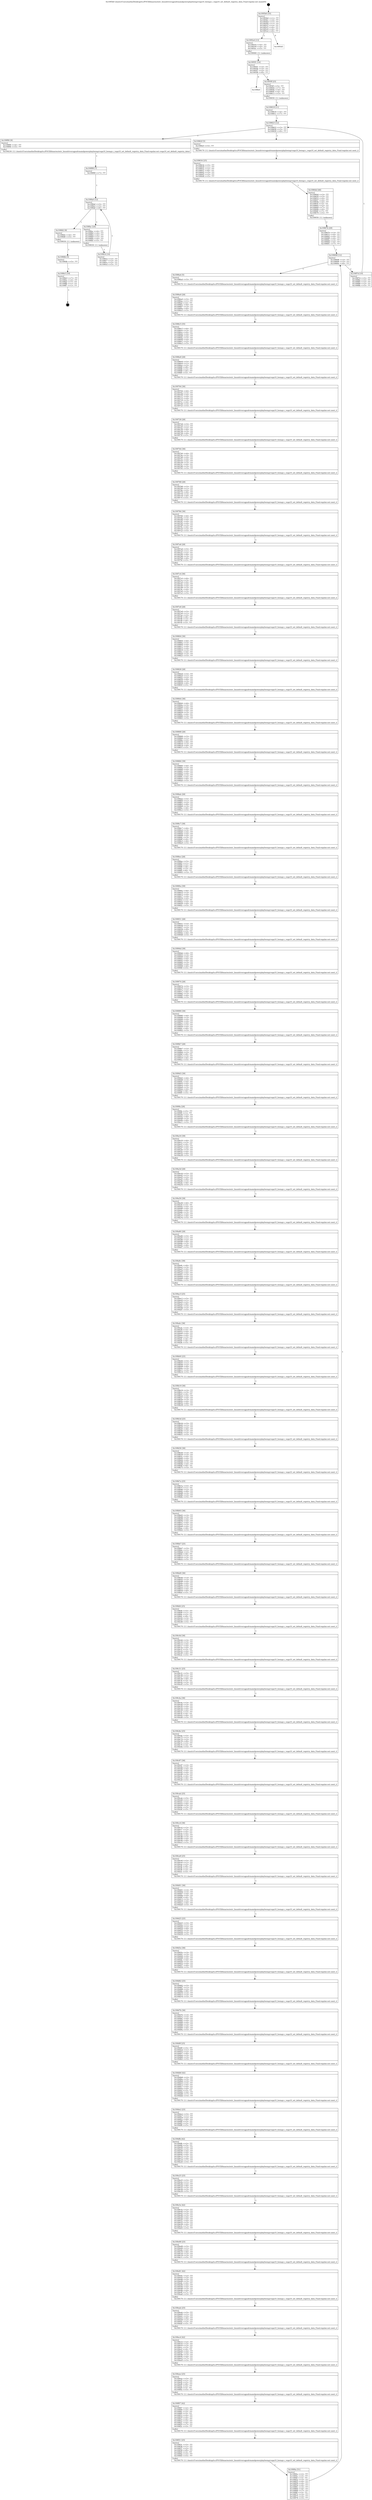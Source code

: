 digraph "0x1095b0" {
  label = "0x1095b0 (/mnt/c/Users/mathe/Desktop/tcc/POCII/binaries/extr_linuxdriversgpudrmamdpowerplayhwmgrvega10_hwmgr.c_vega10_set_default_registry_data_Final-regular.out::main(0))"
  labelloc = "t"
  node[shape=record]

  Entry [label="",width=0.3,height=0.3,shape=circle,fillcolor=black,style=filled]
  "0x1095b0" [label="{
     0x1095b0 [35]\l
     | [instrs]\l
     &nbsp;&nbsp;0x1095b0 \<+1\>: ???\l
     &nbsp;&nbsp;0x1095b1 \<+3\>: ???\l
     &nbsp;&nbsp;0x1095b4 \<+7\>: ???\l
     &nbsp;&nbsp;0x1095bb \<+7\>: ???\l
     &nbsp;&nbsp;0x1095c2 \<+3\>: ???\l
     &nbsp;&nbsp;0x1095c5 \<+4\>: ???\l
     &nbsp;&nbsp;0x1095c9 \<+4\>: ???\l
     &nbsp;&nbsp;0x1095cd \<+6\>: ???\l
  }"]
  "0x1095e4" [label="{
     0x1095e4 [13]\l
     | [instrs]\l
     &nbsp;&nbsp;0x1095e4 \<+4\>: ???\l
     &nbsp;&nbsp;0x1095e8 \<+4\>: ???\l
     &nbsp;&nbsp;0x1095ec \<+5\>: ???\l
     | [calls]\l
     &nbsp;&nbsp;0x109060 \{1\} (unknown)\l
  }"]
  "0x1095d3" [label="{
     0x1095d3\l
  }", style=dashed]
  "0x1095f1" [label="{
     0x1095f1 [14]\l
     | [instrs]\l
     &nbsp;&nbsp;0x1095f1 \<+3\>: ???\l
     &nbsp;&nbsp;0x1095f4 \<+3\>: ???\l
     &nbsp;&nbsp;0x1095f7 \<+2\>: ???\l
     &nbsp;&nbsp;0x1095f9 \<+6\>: ???\l
  }"]
  "0x109fe0" [label="{
     0x109fe0\l
  }", style=dashed]
  "0x1095ff" [label="{
     0x1095ff [25]\l
     | [instrs]\l
     &nbsp;&nbsp;0x1095ff \<+5\>: ???\l
     &nbsp;&nbsp;0x109604 \<+7\>: ???\l
     &nbsp;&nbsp;0x10960b \<+4\>: ???\l
     &nbsp;&nbsp;0x10960f \<+4\>: ???\l
     &nbsp;&nbsp;0x109613 \<+5\>: ???\l
     | [calls]\l
     &nbsp;&nbsp;0x109050 \{1\} (unknown)\l
  }"]
  Exit [label="",width=0.3,height=0.3,shape=circle,fillcolor=black,style=filled,peripheries=2]
  "0x109623" [label="{
     0x109623 [12]\l
     | [instrs]\l
     &nbsp;&nbsp;0x109623 \<+3\>: ???\l
     &nbsp;&nbsp;0x109626 \<+3\>: ???\l
     &nbsp;&nbsp;0x109629 \<+6\>: ???\l
  }"]
  "0x109f90" [label="{
     0x109f90 [9]\l
     | [instrs]\l
     &nbsp;&nbsp;0x109f90 \<+4\>: ???\l
     &nbsp;&nbsp;0x109f94 \<+5\>: ???\l
     | [calls]\l
     &nbsp;&nbsp;0x109230 \{1\} (/mnt/c/Users/mathe/Desktop/tcc/POCII/binaries/extr_linuxdriversgpudrmamdpowerplayhwmgrvega10_hwmgr.c_vega10_set_default_registry_data_Final-regular.out::vega10_set_default_registry_data)\l
  }"]
  "0x10962f" [label="{
     0x10962f [5]\l
     | [instrs]\l
     &nbsp;&nbsp;0x10962f \<+5\>: ???\l
     | [calls]\l
     &nbsp;&nbsp;0x109170 \{1\} (/mnt/c/Users/mathe/Desktop/tcc/POCII/binaries/extr_linuxdriversgpudrmamdpowerplayhwmgrvega10_hwmgr.c_vega10_set_default_registry_data_Final-regular.out::next_i)\l
  }"]
  "0x109634" [label="{
     0x109634 [25]\l
     | [instrs]\l
     &nbsp;&nbsp;0x109634 \<+5\>: ???\l
     &nbsp;&nbsp;0x109639 \<+1\>: ???\l
     &nbsp;&nbsp;0x10963a \<+2\>: ???\l
     &nbsp;&nbsp;0x10963c \<+6\>: ???\l
     &nbsp;&nbsp;0x109642 \<+3\>: ???\l
     &nbsp;&nbsp;0x109645 \<+3\>: ???\l
     &nbsp;&nbsp;0x109648 \<+5\>: ???\l
     | [calls]\l
     &nbsp;&nbsp;0x109170 \{1\} (/mnt/c/Users/mathe/Desktop/tcc/POCII/binaries/extr_linuxdriversgpudrmamdpowerplayhwmgrvega10_hwmgr.c_vega10_set_default_registry_data_Final-regular.out::next_i)\l
  }"]
  "0x10964d" [label="{
     0x10964d [46]\l
     | [instrs]\l
     &nbsp;&nbsp;0x10964d \<+3\>: ???\l
     &nbsp;&nbsp;0x109650 \<+3\>: ???\l
     &nbsp;&nbsp;0x109653 \<+4\>: ???\l
     &nbsp;&nbsp;0x109657 \<+4\>: ???\l
     &nbsp;&nbsp;0x10965b \<+4\>: ???\l
     &nbsp;&nbsp;0x10965f \<+3\>: ???\l
     &nbsp;&nbsp;0x109662 \<+2\>: ???\l
     &nbsp;&nbsp;0x109664 \<+7\>: ???\l
     &nbsp;&nbsp;0x10966b \<+4\>: ???\l
     &nbsp;&nbsp;0x10966f \<+7\>: ???\l
     &nbsp;&nbsp;0x109676 \<+5\>: ???\l
     | [calls]\l
     &nbsp;&nbsp;0x109050 \{1\} (unknown)\l
  }"]
  "0x109698" [label="{
     0x109698 [12]\l
     | [instrs]\l
     &nbsp;&nbsp;0x109698 \<+3\>: ???\l
     &nbsp;&nbsp;0x10969b \<+3\>: ???\l
     &nbsp;&nbsp;0x10969e \<+6\>: ???\l
  }"]
  "0x109f7d" [label="{
     0x109f7d [19]\l
     | [instrs]\l
     &nbsp;&nbsp;0x109f7d \<+5\>: ???\l
     &nbsp;&nbsp;0x109f82 \<+3\>: ???\l
     &nbsp;&nbsp;0x109f85 \<+3\>: ???\l
     &nbsp;&nbsp;0x109f88 \<+3\>: ???\l
     &nbsp;&nbsp;0x109f8b \<+5\>: ???\l
  }"]
  "0x1096a4" [label="{
     0x1096a4 [5]\l
     | [instrs]\l
     &nbsp;&nbsp;0x1096a4 \<+5\>: ???\l
     | [calls]\l
     &nbsp;&nbsp;0x109170 \{1\} (/mnt/c/Users/mathe/Desktop/tcc/POCII/binaries/extr_linuxdriversgpudrmamdpowerplayhwmgrvega10_hwmgr.c_vega10_set_default_registry_data_Final-regular.out::next_i)\l
  }"]
  "0x1096a9" [label="{
     0x1096a9 [28]\l
     | [instrs]\l
     &nbsp;&nbsp;0x1096a9 \<+5\>: ???\l
     &nbsp;&nbsp;0x1096ae \<+1\>: ???\l
     &nbsp;&nbsp;0x1096af \<+2\>: ???\l
     &nbsp;&nbsp;0x1096b1 \<+6\>: ???\l
     &nbsp;&nbsp;0x1096b7 \<+3\>: ???\l
     &nbsp;&nbsp;0x1096ba \<+6\>: ???\l
     &nbsp;&nbsp;0x1096c0 \<+5\>: ???\l
     | [calls]\l
     &nbsp;&nbsp;0x109170 \{1\} (/mnt/c/Users/mathe/Desktop/tcc/POCII/binaries/extr_linuxdriversgpudrmamdpowerplayhwmgrvega10_hwmgr.c_vega10_set_default_registry_data_Final-regular.out::next_i)\l
  }"]
  "0x1096c5" [label="{
     0x1096c5 [35]\l
     | [instrs]\l
     &nbsp;&nbsp;0x1096c5 \<+6\>: ???\l
     &nbsp;&nbsp;0x1096cb \<+3\>: ???\l
     &nbsp;&nbsp;0x1096ce \<+4\>: ???\l
     &nbsp;&nbsp;0x1096d2 \<+4\>: ???\l
     &nbsp;&nbsp;0x1096d6 \<+4\>: ???\l
     &nbsp;&nbsp;0x1096da \<+3\>: ???\l
     &nbsp;&nbsp;0x1096dd \<+4\>: ???\l
     &nbsp;&nbsp;0x1096e1 \<+2\>: ???\l
     &nbsp;&nbsp;0x1096e3 \<+5\>: ???\l
     | [calls]\l
     &nbsp;&nbsp;0x109170 \{1\} (/mnt/c/Users/mathe/Desktop/tcc/POCII/binaries/extr_linuxdriversgpudrmamdpowerplayhwmgrvega10_hwmgr.c_vega10_set_default_registry_data_Final-regular.out::next_i)\l
  }"]
  "0x1096e8" [label="{
     0x1096e8 [28]\l
     | [instrs]\l
     &nbsp;&nbsp;0x1096e8 \<+5\>: ???\l
     &nbsp;&nbsp;0x1096ed \<+1\>: ???\l
     &nbsp;&nbsp;0x1096ee \<+2\>: ???\l
     &nbsp;&nbsp;0x1096f0 \<+6\>: ???\l
     &nbsp;&nbsp;0x1096f6 \<+3\>: ???\l
     &nbsp;&nbsp;0x1096f9 \<+6\>: ???\l
     &nbsp;&nbsp;0x1096ff \<+5\>: ???\l
     | [calls]\l
     &nbsp;&nbsp;0x109170 \{1\} (/mnt/c/Users/mathe/Desktop/tcc/POCII/binaries/extr_linuxdriversgpudrmamdpowerplayhwmgrvega10_hwmgr.c_vega10_set_default_registry_data_Final-regular.out::next_i)\l
  }"]
  "0x109704" [label="{
     0x109704 [36]\l
     | [instrs]\l
     &nbsp;&nbsp;0x109704 \<+6\>: ???\l
     &nbsp;&nbsp;0x10970a \<+3\>: ???\l
     &nbsp;&nbsp;0x10970d \<+4\>: ???\l
     &nbsp;&nbsp;0x109711 \<+4\>: ???\l
     &nbsp;&nbsp;0x109715 \<+4\>: ???\l
     &nbsp;&nbsp;0x109719 \<+3\>: ???\l
     &nbsp;&nbsp;0x10971c \<+4\>: ???\l
     &nbsp;&nbsp;0x109720 \<+3\>: ???\l
     &nbsp;&nbsp;0x109723 \<+5\>: ???\l
     | [calls]\l
     &nbsp;&nbsp;0x109170 \{1\} (/mnt/c/Users/mathe/Desktop/tcc/POCII/binaries/extr_linuxdriversgpudrmamdpowerplayhwmgrvega10_hwmgr.c_vega10_set_default_registry_data_Final-regular.out::next_i)\l
  }"]
  "0x109728" [label="{
     0x109728 [28]\l
     | [instrs]\l
     &nbsp;&nbsp;0x109728 \<+5\>: ???\l
     &nbsp;&nbsp;0x10972d \<+1\>: ???\l
     &nbsp;&nbsp;0x10972e \<+2\>: ???\l
     &nbsp;&nbsp;0x109730 \<+6\>: ???\l
     &nbsp;&nbsp;0x109736 \<+3\>: ???\l
     &nbsp;&nbsp;0x109739 \<+6\>: ???\l
     &nbsp;&nbsp;0x10973f \<+5\>: ???\l
     | [calls]\l
     &nbsp;&nbsp;0x109170 \{1\} (/mnt/c/Users/mathe/Desktop/tcc/POCII/binaries/extr_linuxdriversgpudrmamdpowerplayhwmgrvega10_hwmgr.c_vega10_set_default_registry_data_Final-regular.out::next_i)\l
  }"]
  "0x109744" [label="{
     0x109744 [36]\l
     | [instrs]\l
     &nbsp;&nbsp;0x109744 \<+6\>: ???\l
     &nbsp;&nbsp;0x10974a \<+3\>: ???\l
     &nbsp;&nbsp;0x10974d \<+4\>: ???\l
     &nbsp;&nbsp;0x109751 \<+4\>: ???\l
     &nbsp;&nbsp;0x109755 \<+4\>: ???\l
     &nbsp;&nbsp;0x109759 \<+3\>: ???\l
     &nbsp;&nbsp;0x10975c \<+4\>: ???\l
     &nbsp;&nbsp;0x109760 \<+3\>: ???\l
     &nbsp;&nbsp;0x109763 \<+5\>: ???\l
     | [calls]\l
     &nbsp;&nbsp;0x109170 \{1\} (/mnt/c/Users/mathe/Desktop/tcc/POCII/binaries/extr_linuxdriversgpudrmamdpowerplayhwmgrvega10_hwmgr.c_vega10_set_default_registry_data_Final-regular.out::next_i)\l
  }"]
  "0x109768" [label="{
     0x109768 [28]\l
     | [instrs]\l
     &nbsp;&nbsp;0x109768 \<+5\>: ???\l
     &nbsp;&nbsp;0x10976d \<+1\>: ???\l
     &nbsp;&nbsp;0x10976e \<+2\>: ???\l
     &nbsp;&nbsp;0x109770 \<+6\>: ???\l
     &nbsp;&nbsp;0x109776 \<+3\>: ???\l
     &nbsp;&nbsp;0x109779 \<+6\>: ???\l
     &nbsp;&nbsp;0x10977f \<+5\>: ???\l
     | [calls]\l
     &nbsp;&nbsp;0x109170 \{1\} (/mnt/c/Users/mathe/Desktop/tcc/POCII/binaries/extr_linuxdriversgpudrmamdpowerplayhwmgrvega10_hwmgr.c_vega10_set_default_registry_data_Final-regular.out::next_i)\l
  }"]
  "0x109784" [label="{
     0x109784 [36]\l
     | [instrs]\l
     &nbsp;&nbsp;0x109784 \<+6\>: ???\l
     &nbsp;&nbsp;0x10978a \<+3\>: ???\l
     &nbsp;&nbsp;0x10978d \<+4\>: ???\l
     &nbsp;&nbsp;0x109791 \<+4\>: ???\l
     &nbsp;&nbsp;0x109795 \<+4\>: ???\l
     &nbsp;&nbsp;0x109799 \<+3\>: ???\l
     &nbsp;&nbsp;0x10979c \<+4\>: ???\l
     &nbsp;&nbsp;0x1097a0 \<+3\>: ???\l
     &nbsp;&nbsp;0x1097a3 \<+5\>: ???\l
     | [calls]\l
     &nbsp;&nbsp;0x109170 \{1\} (/mnt/c/Users/mathe/Desktop/tcc/POCII/binaries/extr_linuxdriversgpudrmamdpowerplayhwmgrvega10_hwmgr.c_vega10_set_default_registry_data_Final-regular.out::next_i)\l
  }"]
  "0x1097a8" [label="{
     0x1097a8 [28]\l
     | [instrs]\l
     &nbsp;&nbsp;0x1097a8 \<+5\>: ???\l
     &nbsp;&nbsp;0x1097ad \<+1\>: ???\l
     &nbsp;&nbsp;0x1097ae \<+2\>: ???\l
     &nbsp;&nbsp;0x1097b0 \<+6\>: ???\l
     &nbsp;&nbsp;0x1097b6 \<+3\>: ???\l
     &nbsp;&nbsp;0x1097b9 \<+6\>: ???\l
     &nbsp;&nbsp;0x1097bf \<+5\>: ???\l
     | [calls]\l
     &nbsp;&nbsp;0x109170 \{1\} (/mnt/c/Users/mathe/Desktop/tcc/POCII/binaries/extr_linuxdriversgpudrmamdpowerplayhwmgrvega10_hwmgr.c_vega10_set_default_registry_data_Final-regular.out::next_i)\l
  }"]
  "0x1097c4" [label="{
     0x1097c4 [36]\l
     | [instrs]\l
     &nbsp;&nbsp;0x1097c4 \<+6\>: ???\l
     &nbsp;&nbsp;0x1097ca \<+3\>: ???\l
     &nbsp;&nbsp;0x1097cd \<+4\>: ???\l
     &nbsp;&nbsp;0x1097d1 \<+4\>: ???\l
     &nbsp;&nbsp;0x1097d5 \<+4\>: ???\l
     &nbsp;&nbsp;0x1097d9 \<+3\>: ???\l
     &nbsp;&nbsp;0x1097dc \<+4\>: ???\l
     &nbsp;&nbsp;0x1097e0 \<+3\>: ???\l
     &nbsp;&nbsp;0x1097e3 \<+5\>: ???\l
     | [calls]\l
     &nbsp;&nbsp;0x109170 \{1\} (/mnt/c/Users/mathe/Desktop/tcc/POCII/binaries/extr_linuxdriversgpudrmamdpowerplayhwmgrvega10_hwmgr.c_vega10_set_default_registry_data_Final-regular.out::next_i)\l
  }"]
  "0x1097e8" [label="{
     0x1097e8 [28]\l
     | [instrs]\l
     &nbsp;&nbsp;0x1097e8 \<+5\>: ???\l
     &nbsp;&nbsp;0x1097ed \<+1\>: ???\l
     &nbsp;&nbsp;0x1097ee \<+2\>: ???\l
     &nbsp;&nbsp;0x1097f0 \<+6\>: ???\l
     &nbsp;&nbsp;0x1097f6 \<+3\>: ???\l
     &nbsp;&nbsp;0x1097f9 \<+6\>: ???\l
     &nbsp;&nbsp;0x1097ff \<+5\>: ???\l
     | [calls]\l
     &nbsp;&nbsp;0x109170 \{1\} (/mnt/c/Users/mathe/Desktop/tcc/POCII/binaries/extr_linuxdriversgpudrmamdpowerplayhwmgrvega10_hwmgr.c_vega10_set_default_registry_data_Final-regular.out::next_i)\l
  }"]
  "0x109804" [label="{
     0x109804 [36]\l
     | [instrs]\l
     &nbsp;&nbsp;0x109804 \<+6\>: ???\l
     &nbsp;&nbsp;0x10980a \<+3\>: ???\l
     &nbsp;&nbsp;0x10980d \<+4\>: ???\l
     &nbsp;&nbsp;0x109811 \<+4\>: ???\l
     &nbsp;&nbsp;0x109815 \<+4\>: ???\l
     &nbsp;&nbsp;0x109819 \<+3\>: ???\l
     &nbsp;&nbsp;0x10981c \<+4\>: ???\l
     &nbsp;&nbsp;0x109820 \<+3\>: ???\l
     &nbsp;&nbsp;0x109823 \<+5\>: ???\l
     | [calls]\l
     &nbsp;&nbsp;0x109170 \{1\} (/mnt/c/Users/mathe/Desktop/tcc/POCII/binaries/extr_linuxdriversgpudrmamdpowerplayhwmgrvega10_hwmgr.c_vega10_set_default_registry_data_Final-regular.out::next_i)\l
  }"]
  "0x109828" [label="{
     0x109828 [28]\l
     | [instrs]\l
     &nbsp;&nbsp;0x109828 \<+5\>: ???\l
     &nbsp;&nbsp;0x10982d \<+1\>: ???\l
     &nbsp;&nbsp;0x10982e \<+2\>: ???\l
     &nbsp;&nbsp;0x109830 \<+6\>: ???\l
     &nbsp;&nbsp;0x109836 \<+3\>: ???\l
     &nbsp;&nbsp;0x109839 \<+6\>: ???\l
     &nbsp;&nbsp;0x10983f \<+5\>: ???\l
     | [calls]\l
     &nbsp;&nbsp;0x109170 \{1\} (/mnt/c/Users/mathe/Desktop/tcc/POCII/binaries/extr_linuxdriversgpudrmamdpowerplayhwmgrvega10_hwmgr.c_vega10_set_default_registry_data_Final-regular.out::next_i)\l
  }"]
  "0x109844" [label="{
     0x109844 [36]\l
     | [instrs]\l
     &nbsp;&nbsp;0x109844 \<+6\>: ???\l
     &nbsp;&nbsp;0x10984a \<+3\>: ???\l
     &nbsp;&nbsp;0x10984d \<+4\>: ???\l
     &nbsp;&nbsp;0x109851 \<+4\>: ???\l
     &nbsp;&nbsp;0x109855 \<+4\>: ???\l
     &nbsp;&nbsp;0x109859 \<+3\>: ???\l
     &nbsp;&nbsp;0x10985c \<+4\>: ???\l
     &nbsp;&nbsp;0x109860 \<+3\>: ???\l
     &nbsp;&nbsp;0x109863 \<+5\>: ???\l
     | [calls]\l
     &nbsp;&nbsp;0x109170 \{1\} (/mnt/c/Users/mathe/Desktop/tcc/POCII/binaries/extr_linuxdriversgpudrmamdpowerplayhwmgrvega10_hwmgr.c_vega10_set_default_registry_data_Final-regular.out::next_i)\l
  }"]
  "0x109868" [label="{
     0x109868 [28]\l
     | [instrs]\l
     &nbsp;&nbsp;0x109868 \<+5\>: ???\l
     &nbsp;&nbsp;0x10986d \<+1\>: ???\l
     &nbsp;&nbsp;0x10986e \<+2\>: ???\l
     &nbsp;&nbsp;0x109870 \<+6\>: ???\l
     &nbsp;&nbsp;0x109876 \<+3\>: ???\l
     &nbsp;&nbsp;0x109879 \<+6\>: ???\l
     &nbsp;&nbsp;0x10987f \<+5\>: ???\l
     | [calls]\l
     &nbsp;&nbsp;0x109170 \{1\} (/mnt/c/Users/mathe/Desktop/tcc/POCII/binaries/extr_linuxdriversgpudrmamdpowerplayhwmgrvega10_hwmgr.c_vega10_set_default_registry_data_Final-regular.out::next_i)\l
  }"]
  "0x109884" [label="{
     0x109884 [39]\l
     | [instrs]\l
     &nbsp;&nbsp;0x109884 \<+6\>: ???\l
     &nbsp;&nbsp;0x10988a \<+3\>: ???\l
     &nbsp;&nbsp;0x10988d \<+4\>: ???\l
     &nbsp;&nbsp;0x109891 \<+4\>: ???\l
     &nbsp;&nbsp;0x109895 \<+4\>: ???\l
     &nbsp;&nbsp;0x109899 \<+3\>: ???\l
     &nbsp;&nbsp;0x10989c \<+4\>: ???\l
     &nbsp;&nbsp;0x1098a0 \<+6\>: ???\l
     &nbsp;&nbsp;0x1098a6 \<+5\>: ???\l
     | [calls]\l
     &nbsp;&nbsp;0x109170 \{1\} (/mnt/c/Users/mathe/Desktop/tcc/POCII/binaries/extr_linuxdriversgpudrmamdpowerplayhwmgrvega10_hwmgr.c_vega10_set_default_registry_data_Final-regular.out::next_i)\l
  }"]
  "0x1098ab" [label="{
     0x1098ab [28]\l
     | [instrs]\l
     &nbsp;&nbsp;0x1098ab \<+5\>: ???\l
     &nbsp;&nbsp;0x1098b0 \<+1\>: ???\l
     &nbsp;&nbsp;0x1098b1 \<+2\>: ???\l
     &nbsp;&nbsp;0x1098b3 \<+6\>: ???\l
     &nbsp;&nbsp;0x1098b9 \<+3\>: ???\l
     &nbsp;&nbsp;0x1098bc \<+6\>: ???\l
     &nbsp;&nbsp;0x1098c2 \<+5\>: ???\l
     | [calls]\l
     &nbsp;&nbsp;0x109170 \{1\} (/mnt/c/Users/mathe/Desktop/tcc/POCII/binaries/extr_linuxdriversgpudrmamdpowerplayhwmgrvega10_hwmgr.c_vega10_set_default_registry_data_Final-regular.out::next_i)\l
  }"]
  "0x1098c7" [label="{
     0x1098c7 [39]\l
     | [instrs]\l
     &nbsp;&nbsp;0x1098c7 \<+6\>: ???\l
     &nbsp;&nbsp;0x1098cd \<+3\>: ???\l
     &nbsp;&nbsp;0x1098d0 \<+4\>: ???\l
     &nbsp;&nbsp;0x1098d4 \<+4\>: ???\l
     &nbsp;&nbsp;0x1098d8 \<+4\>: ???\l
     &nbsp;&nbsp;0x1098dc \<+3\>: ???\l
     &nbsp;&nbsp;0x1098df \<+4\>: ???\l
     &nbsp;&nbsp;0x1098e3 \<+6\>: ???\l
     &nbsp;&nbsp;0x1098e9 \<+5\>: ???\l
     | [calls]\l
     &nbsp;&nbsp;0x109170 \{1\} (/mnt/c/Users/mathe/Desktop/tcc/POCII/binaries/extr_linuxdriversgpudrmamdpowerplayhwmgrvega10_hwmgr.c_vega10_set_default_registry_data_Final-regular.out::next_i)\l
  }"]
  "0x1098ee" [label="{
     0x1098ee [28]\l
     | [instrs]\l
     &nbsp;&nbsp;0x1098ee \<+5\>: ???\l
     &nbsp;&nbsp;0x1098f3 \<+1\>: ???\l
     &nbsp;&nbsp;0x1098f4 \<+2\>: ???\l
     &nbsp;&nbsp;0x1098f6 \<+6\>: ???\l
     &nbsp;&nbsp;0x1098fc \<+3\>: ???\l
     &nbsp;&nbsp;0x1098ff \<+6\>: ???\l
     &nbsp;&nbsp;0x109905 \<+5\>: ???\l
     | [calls]\l
     &nbsp;&nbsp;0x109170 \{1\} (/mnt/c/Users/mathe/Desktop/tcc/POCII/binaries/extr_linuxdriversgpudrmamdpowerplayhwmgrvega10_hwmgr.c_vega10_set_default_registry_data_Final-regular.out::next_i)\l
  }"]
  "0x10990a" [label="{
     0x10990a [39]\l
     | [instrs]\l
     &nbsp;&nbsp;0x10990a \<+6\>: ???\l
     &nbsp;&nbsp;0x109910 \<+3\>: ???\l
     &nbsp;&nbsp;0x109913 \<+4\>: ???\l
     &nbsp;&nbsp;0x109917 \<+4\>: ???\l
     &nbsp;&nbsp;0x10991b \<+4\>: ???\l
     &nbsp;&nbsp;0x10991f \<+3\>: ???\l
     &nbsp;&nbsp;0x109922 \<+4\>: ???\l
     &nbsp;&nbsp;0x109926 \<+6\>: ???\l
     &nbsp;&nbsp;0x10992c \<+5\>: ???\l
     | [calls]\l
     &nbsp;&nbsp;0x109170 \{1\} (/mnt/c/Users/mathe/Desktop/tcc/POCII/binaries/extr_linuxdriversgpudrmamdpowerplayhwmgrvega10_hwmgr.c_vega10_set_default_registry_data_Final-regular.out::next_i)\l
  }"]
  "0x109931" [label="{
     0x109931 [28]\l
     | [instrs]\l
     &nbsp;&nbsp;0x109931 \<+5\>: ???\l
     &nbsp;&nbsp;0x109936 \<+1\>: ???\l
     &nbsp;&nbsp;0x109937 \<+2\>: ???\l
     &nbsp;&nbsp;0x109939 \<+6\>: ???\l
     &nbsp;&nbsp;0x10993f \<+3\>: ???\l
     &nbsp;&nbsp;0x109942 \<+6\>: ???\l
     &nbsp;&nbsp;0x109948 \<+5\>: ???\l
     | [calls]\l
     &nbsp;&nbsp;0x109170 \{1\} (/mnt/c/Users/mathe/Desktop/tcc/POCII/binaries/extr_linuxdriversgpudrmamdpowerplayhwmgrvega10_hwmgr.c_vega10_set_default_registry_data_Final-regular.out::next_i)\l
  }"]
  "0x10994d" [label="{
     0x10994d [39]\l
     | [instrs]\l
     &nbsp;&nbsp;0x10994d \<+6\>: ???\l
     &nbsp;&nbsp;0x109953 \<+3\>: ???\l
     &nbsp;&nbsp;0x109956 \<+4\>: ???\l
     &nbsp;&nbsp;0x10995a \<+4\>: ???\l
     &nbsp;&nbsp;0x10995e \<+4\>: ???\l
     &nbsp;&nbsp;0x109962 \<+3\>: ???\l
     &nbsp;&nbsp;0x109965 \<+4\>: ???\l
     &nbsp;&nbsp;0x109969 \<+6\>: ???\l
     &nbsp;&nbsp;0x10996f \<+5\>: ???\l
     | [calls]\l
     &nbsp;&nbsp;0x109170 \{1\} (/mnt/c/Users/mathe/Desktop/tcc/POCII/binaries/extr_linuxdriversgpudrmamdpowerplayhwmgrvega10_hwmgr.c_vega10_set_default_registry_data_Final-regular.out::next_i)\l
  }"]
  "0x109974" [label="{
     0x109974 [28]\l
     | [instrs]\l
     &nbsp;&nbsp;0x109974 \<+5\>: ???\l
     &nbsp;&nbsp;0x109979 \<+1\>: ???\l
     &nbsp;&nbsp;0x10997a \<+2\>: ???\l
     &nbsp;&nbsp;0x10997c \<+6\>: ???\l
     &nbsp;&nbsp;0x109982 \<+3\>: ???\l
     &nbsp;&nbsp;0x109985 \<+6\>: ???\l
     &nbsp;&nbsp;0x10998b \<+5\>: ???\l
     | [calls]\l
     &nbsp;&nbsp;0x109170 \{1\} (/mnt/c/Users/mathe/Desktop/tcc/POCII/binaries/extr_linuxdriversgpudrmamdpowerplayhwmgrvega10_hwmgr.c_vega10_set_default_registry_data_Final-regular.out::next_i)\l
  }"]
  "0x109990" [label="{
     0x109990 [39]\l
     | [instrs]\l
     &nbsp;&nbsp;0x109990 \<+6\>: ???\l
     &nbsp;&nbsp;0x109996 \<+3\>: ???\l
     &nbsp;&nbsp;0x109999 \<+4\>: ???\l
     &nbsp;&nbsp;0x10999d \<+4\>: ???\l
     &nbsp;&nbsp;0x1099a1 \<+4\>: ???\l
     &nbsp;&nbsp;0x1099a5 \<+3\>: ???\l
     &nbsp;&nbsp;0x1099a8 \<+4\>: ???\l
     &nbsp;&nbsp;0x1099ac \<+6\>: ???\l
     &nbsp;&nbsp;0x1099b2 \<+5\>: ???\l
     | [calls]\l
     &nbsp;&nbsp;0x109170 \{1\} (/mnt/c/Users/mathe/Desktop/tcc/POCII/binaries/extr_linuxdriversgpudrmamdpowerplayhwmgrvega10_hwmgr.c_vega10_set_default_registry_data_Final-regular.out::next_i)\l
  }"]
  "0x1099b7" [label="{
     0x1099b7 [28]\l
     | [instrs]\l
     &nbsp;&nbsp;0x1099b7 \<+5\>: ???\l
     &nbsp;&nbsp;0x1099bc \<+1\>: ???\l
     &nbsp;&nbsp;0x1099bd \<+2\>: ???\l
     &nbsp;&nbsp;0x1099bf \<+6\>: ???\l
     &nbsp;&nbsp;0x1099c5 \<+3\>: ???\l
     &nbsp;&nbsp;0x1099c8 \<+6\>: ???\l
     &nbsp;&nbsp;0x1099ce \<+5\>: ???\l
     | [calls]\l
     &nbsp;&nbsp;0x109170 \{1\} (/mnt/c/Users/mathe/Desktop/tcc/POCII/binaries/extr_linuxdriversgpudrmamdpowerplayhwmgrvega10_hwmgr.c_vega10_set_default_registry_data_Final-regular.out::next_i)\l
  }"]
  "0x1099d3" [label="{
     0x1099d3 [39]\l
     | [instrs]\l
     &nbsp;&nbsp;0x1099d3 \<+6\>: ???\l
     &nbsp;&nbsp;0x1099d9 \<+3\>: ???\l
     &nbsp;&nbsp;0x1099dc \<+4\>: ???\l
     &nbsp;&nbsp;0x1099e0 \<+4\>: ???\l
     &nbsp;&nbsp;0x1099e4 \<+4\>: ???\l
     &nbsp;&nbsp;0x1099e8 \<+3\>: ???\l
     &nbsp;&nbsp;0x1099eb \<+4\>: ???\l
     &nbsp;&nbsp;0x1099ef \<+6\>: ???\l
     &nbsp;&nbsp;0x1099f5 \<+5\>: ???\l
     | [calls]\l
     &nbsp;&nbsp;0x109170 \{1\} (/mnt/c/Users/mathe/Desktop/tcc/POCII/binaries/extr_linuxdriversgpudrmamdpowerplayhwmgrvega10_hwmgr.c_vega10_set_default_registry_data_Final-regular.out::next_i)\l
  }"]
  "0x1099fa" [label="{
     0x1099fa [28]\l
     | [instrs]\l
     &nbsp;&nbsp;0x1099fa \<+5\>: ???\l
     &nbsp;&nbsp;0x1099ff \<+1\>: ???\l
     &nbsp;&nbsp;0x109a00 \<+2\>: ???\l
     &nbsp;&nbsp;0x109a02 \<+6\>: ???\l
     &nbsp;&nbsp;0x109a08 \<+3\>: ???\l
     &nbsp;&nbsp;0x109a0b \<+6\>: ???\l
     &nbsp;&nbsp;0x109a11 \<+5\>: ???\l
     | [calls]\l
     &nbsp;&nbsp;0x109170 \{1\} (/mnt/c/Users/mathe/Desktop/tcc/POCII/binaries/extr_linuxdriversgpudrmamdpowerplayhwmgrvega10_hwmgr.c_vega10_set_default_registry_data_Final-regular.out::next_i)\l
  }"]
  "0x109a16" [label="{
     0x109a16 [39]\l
     | [instrs]\l
     &nbsp;&nbsp;0x109a16 \<+6\>: ???\l
     &nbsp;&nbsp;0x109a1c \<+3\>: ???\l
     &nbsp;&nbsp;0x109a1f \<+4\>: ???\l
     &nbsp;&nbsp;0x109a23 \<+4\>: ???\l
     &nbsp;&nbsp;0x109a27 \<+4\>: ???\l
     &nbsp;&nbsp;0x109a2b \<+3\>: ???\l
     &nbsp;&nbsp;0x109a2e \<+4\>: ???\l
     &nbsp;&nbsp;0x109a32 \<+6\>: ???\l
     &nbsp;&nbsp;0x109a38 \<+5\>: ???\l
     | [calls]\l
     &nbsp;&nbsp;0x109170 \{1\} (/mnt/c/Users/mathe/Desktop/tcc/POCII/binaries/extr_linuxdriversgpudrmamdpowerplayhwmgrvega10_hwmgr.c_vega10_set_default_registry_data_Final-regular.out::next_i)\l
  }"]
  "0x109a3d" [label="{
     0x109a3d [28]\l
     | [instrs]\l
     &nbsp;&nbsp;0x109a3d \<+5\>: ???\l
     &nbsp;&nbsp;0x109a42 \<+1\>: ???\l
     &nbsp;&nbsp;0x109a43 \<+2\>: ???\l
     &nbsp;&nbsp;0x109a45 \<+6\>: ???\l
     &nbsp;&nbsp;0x109a4b \<+3\>: ???\l
     &nbsp;&nbsp;0x109a4e \<+6\>: ???\l
     &nbsp;&nbsp;0x109a54 \<+5\>: ???\l
     | [calls]\l
     &nbsp;&nbsp;0x109170 \{1\} (/mnt/c/Users/mathe/Desktop/tcc/POCII/binaries/extr_linuxdriversgpudrmamdpowerplayhwmgrvega10_hwmgr.c_vega10_set_default_registry_data_Final-regular.out::next_i)\l
  }"]
  "0x109a59" [label="{
     0x109a59 [39]\l
     | [instrs]\l
     &nbsp;&nbsp;0x109a59 \<+6\>: ???\l
     &nbsp;&nbsp;0x109a5f \<+3\>: ???\l
     &nbsp;&nbsp;0x109a62 \<+4\>: ???\l
     &nbsp;&nbsp;0x109a66 \<+4\>: ???\l
     &nbsp;&nbsp;0x109a6a \<+4\>: ???\l
     &nbsp;&nbsp;0x109a6e \<+3\>: ???\l
     &nbsp;&nbsp;0x109a71 \<+4\>: ???\l
     &nbsp;&nbsp;0x109a75 \<+6\>: ???\l
     &nbsp;&nbsp;0x109a7b \<+5\>: ???\l
     | [calls]\l
     &nbsp;&nbsp;0x109170 \{1\} (/mnt/c/Users/mathe/Desktop/tcc/POCII/binaries/extr_linuxdriversgpudrmamdpowerplayhwmgrvega10_hwmgr.c_vega10_set_default_registry_data_Final-regular.out::next_i)\l
  }"]
  "0x109a80" [label="{
     0x109a80 [28]\l
     | [instrs]\l
     &nbsp;&nbsp;0x109a80 \<+5\>: ???\l
     &nbsp;&nbsp;0x109a85 \<+1\>: ???\l
     &nbsp;&nbsp;0x109a86 \<+2\>: ???\l
     &nbsp;&nbsp;0x109a88 \<+6\>: ???\l
     &nbsp;&nbsp;0x109a8e \<+3\>: ???\l
     &nbsp;&nbsp;0x109a91 \<+6\>: ???\l
     &nbsp;&nbsp;0x109a97 \<+5\>: ???\l
     | [calls]\l
     &nbsp;&nbsp;0x109170 \{1\} (/mnt/c/Users/mathe/Desktop/tcc/POCII/binaries/extr_linuxdriversgpudrmamdpowerplayhwmgrvega10_hwmgr.c_vega10_set_default_registry_data_Final-regular.out::next_i)\l
  }"]
  "0x109a9c" [label="{
     0x109a9c [39]\l
     | [instrs]\l
     &nbsp;&nbsp;0x109a9c \<+6\>: ???\l
     &nbsp;&nbsp;0x109aa2 \<+3\>: ???\l
     &nbsp;&nbsp;0x109aa5 \<+4\>: ???\l
     &nbsp;&nbsp;0x109aa9 \<+4\>: ???\l
     &nbsp;&nbsp;0x109aad \<+4\>: ???\l
     &nbsp;&nbsp;0x109ab1 \<+3\>: ???\l
     &nbsp;&nbsp;0x109ab4 \<+4\>: ???\l
     &nbsp;&nbsp;0x109ab8 \<+6\>: ???\l
     &nbsp;&nbsp;0x109abe \<+5\>: ???\l
     | [calls]\l
     &nbsp;&nbsp;0x109170 \{1\} (/mnt/c/Users/mathe/Desktop/tcc/POCII/binaries/extr_linuxdriversgpudrmamdpowerplayhwmgrvega10_hwmgr.c_vega10_set_default_registry_data_Final-regular.out::next_i)\l
  }"]
  "0x109ac3" [label="{
     0x109ac3 [25]\l
     | [instrs]\l
     &nbsp;&nbsp;0x109ac3 \<+5\>: ???\l
     &nbsp;&nbsp;0x109ac8 \<+1\>: ???\l
     &nbsp;&nbsp;0x109ac9 \<+2\>: ???\l
     &nbsp;&nbsp;0x109acb \<+6\>: ???\l
     &nbsp;&nbsp;0x109ad1 \<+3\>: ???\l
     &nbsp;&nbsp;0x109ad4 \<+3\>: ???\l
     &nbsp;&nbsp;0x109ad7 \<+5\>: ???\l
     | [calls]\l
     &nbsp;&nbsp;0x109170 \{1\} (/mnt/c/Users/mathe/Desktop/tcc/POCII/binaries/extr_linuxdriversgpudrmamdpowerplayhwmgrvega10_hwmgr.c_vega10_set_default_registry_data_Final-regular.out::next_i)\l
  }"]
  "0x109adc" [label="{
     0x109adc [36]\l
     | [instrs]\l
     &nbsp;&nbsp;0x109adc \<+3\>: ???\l
     &nbsp;&nbsp;0x109adf \<+3\>: ???\l
     &nbsp;&nbsp;0x109ae2 \<+4\>: ???\l
     &nbsp;&nbsp;0x109ae6 \<+4\>: ???\l
     &nbsp;&nbsp;0x109aea \<+4\>: ???\l
     &nbsp;&nbsp;0x109aee \<+3\>: ???\l
     &nbsp;&nbsp;0x109af1 \<+4\>: ???\l
     &nbsp;&nbsp;0x109af5 \<+6\>: ???\l
     &nbsp;&nbsp;0x109afb \<+5\>: ???\l
     | [calls]\l
     &nbsp;&nbsp;0x109170 \{1\} (/mnt/c/Users/mathe/Desktop/tcc/POCII/binaries/extr_linuxdriversgpudrmamdpowerplayhwmgrvega10_hwmgr.c_vega10_set_default_registry_data_Final-regular.out::next_i)\l
  }"]
  "0x109b00" [label="{
     0x109b00 [25]\l
     | [instrs]\l
     &nbsp;&nbsp;0x109b00 \<+5\>: ???\l
     &nbsp;&nbsp;0x109b05 \<+1\>: ???\l
     &nbsp;&nbsp;0x109b06 \<+2\>: ???\l
     &nbsp;&nbsp;0x109b08 \<+6\>: ???\l
     &nbsp;&nbsp;0x109b0e \<+3\>: ???\l
     &nbsp;&nbsp;0x109b11 \<+3\>: ???\l
     &nbsp;&nbsp;0x109b14 \<+5\>: ???\l
     | [calls]\l
     &nbsp;&nbsp;0x109170 \{1\} (/mnt/c/Users/mathe/Desktop/tcc/POCII/binaries/extr_linuxdriversgpudrmamdpowerplayhwmgrvega10_hwmgr.c_vega10_set_default_registry_data_Final-regular.out::next_i)\l
  }"]
  "0x109b19" [label="{
     0x109b19 [36]\l
     | [instrs]\l
     &nbsp;&nbsp;0x109b19 \<+3\>: ???\l
     &nbsp;&nbsp;0x109b1c \<+3\>: ???\l
     &nbsp;&nbsp;0x109b1f \<+4\>: ???\l
     &nbsp;&nbsp;0x109b23 \<+4\>: ???\l
     &nbsp;&nbsp;0x109b27 \<+4\>: ???\l
     &nbsp;&nbsp;0x109b2b \<+3\>: ???\l
     &nbsp;&nbsp;0x109b2e \<+4\>: ???\l
     &nbsp;&nbsp;0x109b32 \<+6\>: ???\l
     &nbsp;&nbsp;0x109b38 \<+5\>: ???\l
     | [calls]\l
     &nbsp;&nbsp;0x109170 \{1\} (/mnt/c/Users/mathe/Desktop/tcc/POCII/binaries/extr_linuxdriversgpudrmamdpowerplayhwmgrvega10_hwmgr.c_vega10_set_default_registry_data_Final-regular.out::next_i)\l
  }"]
  "0x109b3d" [label="{
     0x109b3d [25]\l
     | [instrs]\l
     &nbsp;&nbsp;0x109b3d \<+5\>: ???\l
     &nbsp;&nbsp;0x109b42 \<+1\>: ???\l
     &nbsp;&nbsp;0x109b43 \<+2\>: ???\l
     &nbsp;&nbsp;0x109b45 \<+6\>: ???\l
     &nbsp;&nbsp;0x109b4b \<+3\>: ???\l
     &nbsp;&nbsp;0x109b4e \<+3\>: ???\l
     &nbsp;&nbsp;0x109b51 \<+5\>: ???\l
     | [calls]\l
     &nbsp;&nbsp;0x109170 \{1\} (/mnt/c/Users/mathe/Desktop/tcc/POCII/binaries/extr_linuxdriversgpudrmamdpowerplayhwmgrvega10_hwmgr.c_vega10_set_default_registry_data_Final-regular.out::next_i)\l
  }"]
  "0x109b56" [label="{
     0x109b56 [36]\l
     | [instrs]\l
     &nbsp;&nbsp;0x109b56 \<+3\>: ???\l
     &nbsp;&nbsp;0x109b59 \<+3\>: ???\l
     &nbsp;&nbsp;0x109b5c \<+4\>: ???\l
     &nbsp;&nbsp;0x109b60 \<+4\>: ???\l
     &nbsp;&nbsp;0x109b64 \<+4\>: ???\l
     &nbsp;&nbsp;0x109b68 \<+3\>: ???\l
     &nbsp;&nbsp;0x109b6b \<+4\>: ???\l
     &nbsp;&nbsp;0x109b6f \<+6\>: ???\l
     &nbsp;&nbsp;0x109b75 \<+5\>: ???\l
     | [calls]\l
     &nbsp;&nbsp;0x109170 \{1\} (/mnt/c/Users/mathe/Desktop/tcc/POCII/binaries/extr_linuxdriversgpudrmamdpowerplayhwmgrvega10_hwmgr.c_vega10_set_default_registry_data_Final-regular.out::next_i)\l
  }"]
  "0x109b7a" [label="{
     0x109b7a [25]\l
     | [instrs]\l
     &nbsp;&nbsp;0x109b7a \<+5\>: ???\l
     &nbsp;&nbsp;0x109b7f \<+1\>: ???\l
     &nbsp;&nbsp;0x109b80 \<+2\>: ???\l
     &nbsp;&nbsp;0x109b82 \<+6\>: ???\l
     &nbsp;&nbsp;0x109b88 \<+3\>: ???\l
     &nbsp;&nbsp;0x109b8b \<+3\>: ???\l
     &nbsp;&nbsp;0x109b8e \<+5\>: ???\l
     | [calls]\l
     &nbsp;&nbsp;0x109170 \{1\} (/mnt/c/Users/mathe/Desktop/tcc/POCII/binaries/extr_linuxdriversgpudrmamdpowerplayhwmgrvega10_hwmgr.c_vega10_set_default_registry_data_Final-regular.out::next_i)\l
  }"]
  "0x109b93" [label="{
     0x109b93 [36]\l
     | [instrs]\l
     &nbsp;&nbsp;0x109b93 \<+3\>: ???\l
     &nbsp;&nbsp;0x109b96 \<+3\>: ???\l
     &nbsp;&nbsp;0x109b99 \<+4\>: ???\l
     &nbsp;&nbsp;0x109b9d \<+4\>: ???\l
     &nbsp;&nbsp;0x109ba1 \<+4\>: ???\l
     &nbsp;&nbsp;0x109ba5 \<+3\>: ???\l
     &nbsp;&nbsp;0x109ba8 \<+4\>: ???\l
     &nbsp;&nbsp;0x109bac \<+6\>: ???\l
     &nbsp;&nbsp;0x109bb2 \<+5\>: ???\l
     | [calls]\l
     &nbsp;&nbsp;0x109170 \{1\} (/mnt/c/Users/mathe/Desktop/tcc/POCII/binaries/extr_linuxdriversgpudrmamdpowerplayhwmgrvega10_hwmgr.c_vega10_set_default_registry_data_Final-regular.out::next_i)\l
  }"]
  "0x109bb7" [label="{
     0x109bb7 [25]\l
     | [instrs]\l
     &nbsp;&nbsp;0x109bb7 \<+5\>: ???\l
     &nbsp;&nbsp;0x109bbc \<+1\>: ???\l
     &nbsp;&nbsp;0x109bbd \<+2\>: ???\l
     &nbsp;&nbsp;0x109bbf \<+6\>: ???\l
     &nbsp;&nbsp;0x109bc5 \<+3\>: ???\l
     &nbsp;&nbsp;0x109bc8 \<+3\>: ???\l
     &nbsp;&nbsp;0x109bcb \<+5\>: ???\l
     | [calls]\l
     &nbsp;&nbsp;0x109170 \{1\} (/mnt/c/Users/mathe/Desktop/tcc/POCII/binaries/extr_linuxdriversgpudrmamdpowerplayhwmgrvega10_hwmgr.c_vega10_set_default_registry_data_Final-regular.out::next_i)\l
  }"]
  "0x109bd0" [label="{
     0x109bd0 [36]\l
     | [instrs]\l
     &nbsp;&nbsp;0x109bd0 \<+3\>: ???\l
     &nbsp;&nbsp;0x109bd3 \<+3\>: ???\l
     &nbsp;&nbsp;0x109bd6 \<+4\>: ???\l
     &nbsp;&nbsp;0x109bda \<+4\>: ???\l
     &nbsp;&nbsp;0x109bde \<+4\>: ???\l
     &nbsp;&nbsp;0x109be2 \<+3\>: ???\l
     &nbsp;&nbsp;0x109be5 \<+4\>: ???\l
     &nbsp;&nbsp;0x109be9 \<+6\>: ???\l
     &nbsp;&nbsp;0x109bef \<+5\>: ???\l
     | [calls]\l
     &nbsp;&nbsp;0x109170 \{1\} (/mnt/c/Users/mathe/Desktop/tcc/POCII/binaries/extr_linuxdriversgpudrmamdpowerplayhwmgrvega10_hwmgr.c_vega10_set_default_registry_data_Final-regular.out::next_i)\l
  }"]
  "0x109bf4" [label="{
     0x109bf4 [25]\l
     | [instrs]\l
     &nbsp;&nbsp;0x109bf4 \<+5\>: ???\l
     &nbsp;&nbsp;0x109bf9 \<+1\>: ???\l
     &nbsp;&nbsp;0x109bfa \<+2\>: ???\l
     &nbsp;&nbsp;0x109bfc \<+6\>: ???\l
     &nbsp;&nbsp;0x109c02 \<+3\>: ???\l
     &nbsp;&nbsp;0x109c05 \<+3\>: ???\l
     &nbsp;&nbsp;0x109c08 \<+5\>: ???\l
     | [calls]\l
     &nbsp;&nbsp;0x109170 \{1\} (/mnt/c/Users/mathe/Desktop/tcc/POCII/binaries/extr_linuxdriversgpudrmamdpowerplayhwmgrvega10_hwmgr.c_vega10_set_default_registry_data_Final-regular.out::next_i)\l
  }"]
  "0x109c0d" [label="{
     0x109c0d [36]\l
     | [instrs]\l
     &nbsp;&nbsp;0x109c0d \<+3\>: ???\l
     &nbsp;&nbsp;0x109c10 \<+3\>: ???\l
     &nbsp;&nbsp;0x109c13 \<+4\>: ???\l
     &nbsp;&nbsp;0x109c17 \<+4\>: ???\l
     &nbsp;&nbsp;0x109c1b \<+4\>: ???\l
     &nbsp;&nbsp;0x109c1f \<+3\>: ???\l
     &nbsp;&nbsp;0x109c22 \<+4\>: ???\l
     &nbsp;&nbsp;0x109c26 \<+6\>: ???\l
     &nbsp;&nbsp;0x109c2c \<+5\>: ???\l
     | [calls]\l
     &nbsp;&nbsp;0x109170 \{1\} (/mnt/c/Users/mathe/Desktop/tcc/POCII/binaries/extr_linuxdriversgpudrmamdpowerplayhwmgrvega10_hwmgr.c_vega10_set_default_registry_data_Final-regular.out::next_i)\l
  }"]
  "0x109c31" [label="{
     0x109c31 [25]\l
     | [instrs]\l
     &nbsp;&nbsp;0x109c31 \<+5\>: ???\l
     &nbsp;&nbsp;0x109c36 \<+1\>: ???\l
     &nbsp;&nbsp;0x109c37 \<+2\>: ???\l
     &nbsp;&nbsp;0x109c39 \<+6\>: ???\l
     &nbsp;&nbsp;0x109c3f \<+3\>: ???\l
     &nbsp;&nbsp;0x109c42 \<+3\>: ???\l
     &nbsp;&nbsp;0x109c45 \<+5\>: ???\l
     | [calls]\l
     &nbsp;&nbsp;0x109170 \{1\} (/mnt/c/Users/mathe/Desktop/tcc/POCII/binaries/extr_linuxdriversgpudrmamdpowerplayhwmgrvega10_hwmgr.c_vega10_set_default_registry_data_Final-regular.out::next_i)\l
  }"]
  "0x109c4a" [label="{
     0x109c4a [36]\l
     | [instrs]\l
     &nbsp;&nbsp;0x109c4a \<+3\>: ???\l
     &nbsp;&nbsp;0x109c4d \<+3\>: ???\l
     &nbsp;&nbsp;0x109c50 \<+4\>: ???\l
     &nbsp;&nbsp;0x109c54 \<+4\>: ???\l
     &nbsp;&nbsp;0x109c58 \<+4\>: ???\l
     &nbsp;&nbsp;0x109c5c \<+3\>: ???\l
     &nbsp;&nbsp;0x109c5f \<+4\>: ???\l
     &nbsp;&nbsp;0x109c63 \<+6\>: ???\l
     &nbsp;&nbsp;0x109c69 \<+5\>: ???\l
     | [calls]\l
     &nbsp;&nbsp;0x109170 \{1\} (/mnt/c/Users/mathe/Desktop/tcc/POCII/binaries/extr_linuxdriversgpudrmamdpowerplayhwmgrvega10_hwmgr.c_vega10_set_default_registry_data_Final-regular.out::next_i)\l
  }"]
  "0x109c6e" [label="{
     0x109c6e [25]\l
     | [instrs]\l
     &nbsp;&nbsp;0x109c6e \<+5\>: ???\l
     &nbsp;&nbsp;0x109c73 \<+1\>: ???\l
     &nbsp;&nbsp;0x109c74 \<+2\>: ???\l
     &nbsp;&nbsp;0x109c76 \<+6\>: ???\l
     &nbsp;&nbsp;0x109c7c \<+3\>: ???\l
     &nbsp;&nbsp;0x109c7f \<+3\>: ???\l
     &nbsp;&nbsp;0x109c82 \<+5\>: ???\l
     | [calls]\l
     &nbsp;&nbsp;0x109170 \{1\} (/mnt/c/Users/mathe/Desktop/tcc/POCII/binaries/extr_linuxdriversgpudrmamdpowerplayhwmgrvega10_hwmgr.c_vega10_set_default_registry_data_Final-regular.out::next_i)\l
  }"]
  "0x109c87" [label="{
     0x109c87 [36]\l
     | [instrs]\l
     &nbsp;&nbsp;0x109c87 \<+3\>: ???\l
     &nbsp;&nbsp;0x109c8a \<+3\>: ???\l
     &nbsp;&nbsp;0x109c8d \<+4\>: ???\l
     &nbsp;&nbsp;0x109c91 \<+4\>: ???\l
     &nbsp;&nbsp;0x109c95 \<+4\>: ???\l
     &nbsp;&nbsp;0x109c99 \<+3\>: ???\l
     &nbsp;&nbsp;0x109c9c \<+4\>: ???\l
     &nbsp;&nbsp;0x109ca0 \<+6\>: ???\l
     &nbsp;&nbsp;0x109ca6 \<+5\>: ???\l
     | [calls]\l
     &nbsp;&nbsp;0x109170 \{1\} (/mnt/c/Users/mathe/Desktop/tcc/POCII/binaries/extr_linuxdriversgpudrmamdpowerplayhwmgrvega10_hwmgr.c_vega10_set_default_registry_data_Final-regular.out::next_i)\l
  }"]
  "0x109cab" [label="{
     0x109cab [25]\l
     | [instrs]\l
     &nbsp;&nbsp;0x109cab \<+5\>: ???\l
     &nbsp;&nbsp;0x109cb0 \<+1\>: ???\l
     &nbsp;&nbsp;0x109cb1 \<+2\>: ???\l
     &nbsp;&nbsp;0x109cb3 \<+6\>: ???\l
     &nbsp;&nbsp;0x109cb9 \<+3\>: ???\l
     &nbsp;&nbsp;0x109cbc \<+3\>: ???\l
     &nbsp;&nbsp;0x109cbf \<+5\>: ???\l
     | [calls]\l
     &nbsp;&nbsp;0x109170 \{1\} (/mnt/c/Users/mathe/Desktop/tcc/POCII/binaries/extr_linuxdriversgpudrmamdpowerplayhwmgrvega10_hwmgr.c_vega10_set_default_registry_data_Final-regular.out::next_i)\l
  }"]
  "0x109cc4" [label="{
     0x109cc4 [36]\l
     | [instrs]\l
     &nbsp;&nbsp;0x109cc4 \<+3\>: ???\l
     &nbsp;&nbsp;0x109cc7 \<+3\>: ???\l
     &nbsp;&nbsp;0x109cca \<+4\>: ???\l
     &nbsp;&nbsp;0x109cce \<+4\>: ???\l
     &nbsp;&nbsp;0x109cd2 \<+4\>: ???\l
     &nbsp;&nbsp;0x109cd6 \<+3\>: ???\l
     &nbsp;&nbsp;0x109cd9 \<+4\>: ???\l
     &nbsp;&nbsp;0x109cdd \<+6\>: ???\l
     &nbsp;&nbsp;0x109ce3 \<+5\>: ???\l
     | [calls]\l
     &nbsp;&nbsp;0x109170 \{1\} (/mnt/c/Users/mathe/Desktop/tcc/POCII/binaries/extr_linuxdriversgpudrmamdpowerplayhwmgrvega10_hwmgr.c_vega10_set_default_registry_data_Final-regular.out::next_i)\l
  }"]
  "0x109ce8" [label="{
     0x109ce8 [25]\l
     | [instrs]\l
     &nbsp;&nbsp;0x109ce8 \<+5\>: ???\l
     &nbsp;&nbsp;0x109ced \<+1\>: ???\l
     &nbsp;&nbsp;0x109cee \<+2\>: ???\l
     &nbsp;&nbsp;0x109cf0 \<+6\>: ???\l
     &nbsp;&nbsp;0x109cf6 \<+3\>: ???\l
     &nbsp;&nbsp;0x109cf9 \<+3\>: ???\l
     &nbsp;&nbsp;0x109cfc \<+5\>: ???\l
     | [calls]\l
     &nbsp;&nbsp;0x109170 \{1\} (/mnt/c/Users/mathe/Desktop/tcc/POCII/binaries/extr_linuxdriversgpudrmamdpowerplayhwmgrvega10_hwmgr.c_vega10_set_default_registry_data_Final-regular.out::next_i)\l
  }"]
  "0x109d01" [label="{
     0x109d01 [36]\l
     | [instrs]\l
     &nbsp;&nbsp;0x109d01 \<+3\>: ???\l
     &nbsp;&nbsp;0x109d04 \<+3\>: ???\l
     &nbsp;&nbsp;0x109d07 \<+4\>: ???\l
     &nbsp;&nbsp;0x109d0b \<+4\>: ???\l
     &nbsp;&nbsp;0x109d0f \<+4\>: ???\l
     &nbsp;&nbsp;0x109d13 \<+3\>: ???\l
     &nbsp;&nbsp;0x109d16 \<+4\>: ???\l
     &nbsp;&nbsp;0x109d1a \<+6\>: ???\l
     &nbsp;&nbsp;0x109d20 \<+5\>: ???\l
     | [calls]\l
     &nbsp;&nbsp;0x109170 \{1\} (/mnt/c/Users/mathe/Desktop/tcc/POCII/binaries/extr_linuxdriversgpudrmamdpowerplayhwmgrvega10_hwmgr.c_vega10_set_default_registry_data_Final-regular.out::next_i)\l
  }"]
  "0x109d25" [label="{
     0x109d25 [25]\l
     | [instrs]\l
     &nbsp;&nbsp;0x109d25 \<+5\>: ???\l
     &nbsp;&nbsp;0x109d2a \<+1\>: ???\l
     &nbsp;&nbsp;0x109d2b \<+2\>: ???\l
     &nbsp;&nbsp;0x109d2d \<+6\>: ???\l
     &nbsp;&nbsp;0x109d33 \<+3\>: ???\l
     &nbsp;&nbsp;0x109d36 \<+3\>: ???\l
     &nbsp;&nbsp;0x109d39 \<+5\>: ???\l
     | [calls]\l
     &nbsp;&nbsp;0x109170 \{1\} (/mnt/c/Users/mathe/Desktop/tcc/POCII/binaries/extr_linuxdriversgpudrmamdpowerplayhwmgrvega10_hwmgr.c_vega10_set_default_registry_data_Final-regular.out::next_i)\l
  }"]
  "0x109d3e" [label="{
     0x109d3e [36]\l
     | [instrs]\l
     &nbsp;&nbsp;0x109d3e \<+3\>: ???\l
     &nbsp;&nbsp;0x109d41 \<+3\>: ???\l
     &nbsp;&nbsp;0x109d44 \<+4\>: ???\l
     &nbsp;&nbsp;0x109d48 \<+4\>: ???\l
     &nbsp;&nbsp;0x109d4c \<+4\>: ???\l
     &nbsp;&nbsp;0x109d50 \<+3\>: ???\l
     &nbsp;&nbsp;0x109d53 \<+4\>: ???\l
     &nbsp;&nbsp;0x109d57 \<+6\>: ???\l
     &nbsp;&nbsp;0x109d5d \<+5\>: ???\l
     | [calls]\l
     &nbsp;&nbsp;0x109170 \{1\} (/mnt/c/Users/mathe/Desktop/tcc/POCII/binaries/extr_linuxdriversgpudrmamdpowerplayhwmgrvega10_hwmgr.c_vega10_set_default_registry_data_Final-regular.out::next_i)\l
  }"]
  "0x109d62" [label="{
     0x109d62 [25]\l
     | [instrs]\l
     &nbsp;&nbsp;0x109d62 \<+5\>: ???\l
     &nbsp;&nbsp;0x109d67 \<+1\>: ???\l
     &nbsp;&nbsp;0x109d68 \<+2\>: ???\l
     &nbsp;&nbsp;0x109d6a \<+6\>: ???\l
     &nbsp;&nbsp;0x109d70 \<+3\>: ???\l
     &nbsp;&nbsp;0x109d73 \<+3\>: ???\l
     &nbsp;&nbsp;0x109d76 \<+5\>: ???\l
     | [calls]\l
     &nbsp;&nbsp;0x109170 \{1\} (/mnt/c/Users/mathe/Desktop/tcc/POCII/binaries/extr_linuxdriversgpudrmamdpowerplayhwmgrvega10_hwmgr.c_vega10_set_default_registry_data_Final-regular.out::next_i)\l
  }"]
  "0x109d7b" [label="{
     0x109d7b [36]\l
     | [instrs]\l
     &nbsp;&nbsp;0x109d7b \<+3\>: ???\l
     &nbsp;&nbsp;0x109d7e \<+3\>: ???\l
     &nbsp;&nbsp;0x109d81 \<+4\>: ???\l
     &nbsp;&nbsp;0x109d85 \<+4\>: ???\l
     &nbsp;&nbsp;0x109d89 \<+4\>: ???\l
     &nbsp;&nbsp;0x109d8d \<+3\>: ???\l
     &nbsp;&nbsp;0x109d90 \<+4\>: ???\l
     &nbsp;&nbsp;0x109d94 \<+6\>: ???\l
     &nbsp;&nbsp;0x109d9a \<+5\>: ???\l
     | [calls]\l
     &nbsp;&nbsp;0x109170 \{1\} (/mnt/c/Users/mathe/Desktop/tcc/POCII/binaries/extr_linuxdriversgpudrmamdpowerplayhwmgrvega10_hwmgr.c_vega10_set_default_registry_data_Final-regular.out::next_i)\l
  }"]
  "0x109d9f" [label="{
     0x109d9f [25]\l
     | [instrs]\l
     &nbsp;&nbsp;0x109d9f \<+5\>: ???\l
     &nbsp;&nbsp;0x109da4 \<+1\>: ???\l
     &nbsp;&nbsp;0x109da5 \<+2\>: ???\l
     &nbsp;&nbsp;0x109da7 \<+6\>: ???\l
     &nbsp;&nbsp;0x109dad \<+3\>: ???\l
     &nbsp;&nbsp;0x109db0 \<+3\>: ???\l
     &nbsp;&nbsp;0x109db3 \<+5\>: ???\l
     | [calls]\l
     &nbsp;&nbsp;0x109170 \{1\} (/mnt/c/Users/mathe/Desktop/tcc/POCII/binaries/extr_linuxdriversgpudrmamdpowerplayhwmgrvega10_hwmgr.c_vega10_set_default_registry_data_Final-regular.out::next_i)\l
  }"]
  "0x109db8" [label="{
     0x109db8 [42]\l
     | [instrs]\l
     &nbsp;&nbsp;0x109db8 \<+2\>: ???\l
     &nbsp;&nbsp;0x109dba \<+3\>: ???\l
     &nbsp;&nbsp;0x109dbd \<+3\>: ???\l
     &nbsp;&nbsp;0x109dc0 \<+3\>: ???\l
     &nbsp;&nbsp;0x109dc3 \<+4\>: ???\l
     &nbsp;&nbsp;0x109dc7 \<+4\>: ???\l
     &nbsp;&nbsp;0x109dcb \<+4\>: ???\l
     &nbsp;&nbsp;0x109dcf \<+3\>: ???\l
     &nbsp;&nbsp;0x109dd2 \<+4\>: ???\l
     &nbsp;&nbsp;0x109dd6 \<+7\>: ???\l
     &nbsp;&nbsp;0x109ddd \<+5\>: ???\l
     | [calls]\l
     &nbsp;&nbsp;0x109170 \{1\} (/mnt/c/Users/mathe/Desktop/tcc/POCII/binaries/extr_linuxdriversgpudrmamdpowerplayhwmgrvega10_hwmgr.c_vega10_set_default_registry_data_Final-regular.out::next_i)\l
  }"]
  "0x109de2" [label="{
     0x109de2 [25]\l
     | [instrs]\l
     &nbsp;&nbsp;0x109de2 \<+5\>: ???\l
     &nbsp;&nbsp;0x109de7 \<+1\>: ???\l
     &nbsp;&nbsp;0x109de8 \<+2\>: ???\l
     &nbsp;&nbsp;0x109dea \<+6\>: ???\l
     &nbsp;&nbsp;0x109df0 \<+3\>: ???\l
     &nbsp;&nbsp;0x109df3 \<+3\>: ???\l
     &nbsp;&nbsp;0x109df6 \<+5\>: ???\l
     | [calls]\l
     &nbsp;&nbsp;0x109170 \{1\} (/mnt/c/Users/mathe/Desktop/tcc/POCII/binaries/extr_linuxdriversgpudrmamdpowerplayhwmgrvega10_hwmgr.c_vega10_set_default_registry_data_Final-regular.out::next_i)\l
  }"]
  "0x109dfb" [label="{
     0x109dfb [42]\l
     | [instrs]\l
     &nbsp;&nbsp;0x109dfb \<+2\>: ???\l
     &nbsp;&nbsp;0x109dfd \<+3\>: ???\l
     &nbsp;&nbsp;0x109e00 \<+3\>: ???\l
     &nbsp;&nbsp;0x109e03 \<+3\>: ???\l
     &nbsp;&nbsp;0x109e06 \<+4\>: ???\l
     &nbsp;&nbsp;0x109e0a \<+4\>: ???\l
     &nbsp;&nbsp;0x109e0e \<+4\>: ???\l
     &nbsp;&nbsp;0x109e12 \<+3\>: ???\l
     &nbsp;&nbsp;0x109e15 \<+4\>: ???\l
     &nbsp;&nbsp;0x109e19 \<+7\>: ???\l
     &nbsp;&nbsp;0x109e20 \<+5\>: ???\l
     | [calls]\l
     &nbsp;&nbsp;0x109170 \{1\} (/mnt/c/Users/mathe/Desktop/tcc/POCII/binaries/extr_linuxdriversgpudrmamdpowerplayhwmgrvega10_hwmgr.c_vega10_set_default_registry_data_Final-regular.out::next_i)\l
  }"]
  "0x109e25" [label="{
     0x109e25 [25]\l
     | [instrs]\l
     &nbsp;&nbsp;0x109e25 \<+5\>: ???\l
     &nbsp;&nbsp;0x109e2a \<+1\>: ???\l
     &nbsp;&nbsp;0x109e2b \<+2\>: ???\l
     &nbsp;&nbsp;0x109e2d \<+6\>: ???\l
     &nbsp;&nbsp;0x109e33 \<+3\>: ???\l
     &nbsp;&nbsp;0x109e36 \<+3\>: ???\l
     &nbsp;&nbsp;0x109e39 \<+5\>: ???\l
     | [calls]\l
     &nbsp;&nbsp;0x109170 \{1\} (/mnt/c/Users/mathe/Desktop/tcc/POCII/binaries/extr_linuxdriversgpudrmamdpowerplayhwmgrvega10_hwmgr.c_vega10_set_default_registry_data_Final-regular.out::next_i)\l
  }"]
  "0x109e3e" [label="{
     0x109e3e [42]\l
     | [instrs]\l
     &nbsp;&nbsp;0x109e3e \<+2\>: ???\l
     &nbsp;&nbsp;0x109e40 \<+3\>: ???\l
     &nbsp;&nbsp;0x109e43 \<+3\>: ???\l
     &nbsp;&nbsp;0x109e46 \<+3\>: ???\l
     &nbsp;&nbsp;0x109e49 \<+4\>: ???\l
     &nbsp;&nbsp;0x109e4d \<+4\>: ???\l
     &nbsp;&nbsp;0x109e51 \<+4\>: ???\l
     &nbsp;&nbsp;0x109e55 \<+3\>: ???\l
     &nbsp;&nbsp;0x109e58 \<+4\>: ???\l
     &nbsp;&nbsp;0x109e5c \<+7\>: ???\l
     &nbsp;&nbsp;0x109e63 \<+5\>: ???\l
     | [calls]\l
     &nbsp;&nbsp;0x109170 \{1\} (/mnt/c/Users/mathe/Desktop/tcc/POCII/binaries/extr_linuxdriversgpudrmamdpowerplayhwmgrvega10_hwmgr.c_vega10_set_default_registry_data_Final-regular.out::next_i)\l
  }"]
  "0x109e68" [label="{
     0x109e68 [25]\l
     | [instrs]\l
     &nbsp;&nbsp;0x109e68 \<+5\>: ???\l
     &nbsp;&nbsp;0x109e6d \<+1\>: ???\l
     &nbsp;&nbsp;0x109e6e \<+2\>: ???\l
     &nbsp;&nbsp;0x109e70 \<+6\>: ???\l
     &nbsp;&nbsp;0x109e76 \<+3\>: ???\l
     &nbsp;&nbsp;0x109e79 \<+3\>: ???\l
     &nbsp;&nbsp;0x109e7c \<+5\>: ???\l
     | [calls]\l
     &nbsp;&nbsp;0x109170 \{1\} (/mnt/c/Users/mathe/Desktop/tcc/POCII/binaries/extr_linuxdriversgpudrmamdpowerplayhwmgrvega10_hwmgr.c_vega10_set_default_registry_data_Final-regular.out::next_i)\l
  }"]
  "0x109e81" [label="{
     0x109e81 [42]\l
     | [instrs]\l
     &nbsp;&nbsp;0x109e81 \<+2\>: ???\l
     &nbsp;&nbsp;0x109e83 \<+3\>: ???\l
     &nbsp;&nbsp;0x109e86 \<+3\>: ???\l
     &nbsp;&nbsp;0x109e89 \<+3\>: ???\l
     &nbsp;&nbsp;0x109e8c \<+4\>: ???\l
     &nbsp;&nbsp;0x109e90 \<+4\>: ???\l
     &nbsp;&nbsp;0x109e94 \<+4\>: ???\l
     &nbsp;&nbsp;0x109e98 \<+3\>: ???\l
     &nbsp;&nbsp;0x109e9b \<+4\>: ???\l
     &nbsp;&nbsp;0x109e9f \<+7\>: ???\l
     &nbsp;&nbsp;0x109ea6 \<+5\>: ???\l
     | [calls]\l
     &nbsp;&nbsp;0x109170 \{1\} (/mnt/c/Users/mathe/Desktop/tcc/POCII/binaries/extr_linuxdriversgpudrmamdpowerplayhwmgrvega10_hwmgr.c_vega10_set_default_registry_data_Final-regular.out::next_i)\l
  }"]
  "0x109eab" [label="{
     0x109eab [25]\l
     | [instrs]\l
     &nbsp;&nbsp;0x109eab \<+5\>: ???\l
     &nbsp;&nbsp;0x109eb0 \<+1\>: ???\l
     &nbsp;&nbsp;0x109eb1 \<+2\>: ???\l
     &nbsp;&nbsp;0x109eb3 \<+6\>: ???\l
     &nbsp;&nbsp;0x109eb9 \<+3\>: ???\l
     &nbsp;&nbsp;0x109ebc \<+3\>: ???\l
     &nbsp;&nbsp;0x109ebf \<+5\>: ???\l
     | [calls]\l
     &nbsp;&nbsp;0x109170 \{1\} (/mnt/c/Users/mathe/Desktop/tcc/POCII/binaries/extr_linuxdriversgpudrmamdpowerplayhwmgrvega10_hwmgr.c_vega10_set_default_registry_data_Final-regular.out::next_i)\l
  }"]
  "0x109ec4" [label="{
     0x109ec4 [42]\l
     | [instrs]\l
     &nbsp;&nbsp;0x109ec4 \<+2\>: ???\l
     &nbsp;&nbsp;0x109ec6 \<+3\>: ???\l
     &nbsp;&nbsp;0x109ec9 \<+3\>: ???\l
     &nbsp;&nbsp;0x109ecc \<+3\>: ???\l
     &nbsp;&nbsp;0x109ecf \<+4\>: ???\l
     &nbsp;&nbsp;0x109ed3 \<+4\>: ???\l
     &nbsp;&nbsp;0x109ed7 \<+4\>: ???\l
     &nbsp;&nbsp;0x109edb \<+3\>: ???\l
     &nbsp;&nbsp;0x109ede \<+4\>: ???\l
     &nbsp;&nbsp;0x109ee2 \<+7\>: ???\l
     &nbsp;&nbsp;0x109ee9 \<+5\>: ???\l
     | [calls]\l
     &nbsp;&nbsp;0x109170 \{1\} (/mnt/c/Users/mathe/Desktop/tcc/POCII/binaries/extr_linuxdriversgpudrmamdpowerplayhwmgrvega10_hwmgr.c_vega10_set_default_registry_data_Final-regular.out::next_i)\l
  }"]
  "0x109eee" [label="{
     0x109eee [25]\l
     | [instrs]\l
     &nbsp;&nbsp;0x109eee \<+5\>: ???\l
     &nbsp;&nbsp;0x109ef3 \<+1\>: ???\l
     &nbsp;&nbsp;0x109ef4 \<+2\>: ???\l
     &nbsp;&nbsp;0x109ef6 \<+6\>: ???\l
     &nbsp;&nbsp;0x109efc \<+3\>: ???\l
     &nbsp;&nbsp;0x109eff \<+3\>: ???\l
     &nbsp;&nbsp;0x109f02 \<+5\>: ???\l
     | [calls]\l
     &nbsp;&nbsp;0x109170 \{1\} (/mnt/c/Users/mathe/Desktop/tcc/POCII/binaries/extr_linuxdriversgpudrmamdpowerplayhwmgrvega10_hwmgr.c_vega10_set_default_registry_data_Final-regular.out::next_i)\l
  }"]
  "0x109f07" [label="{
     0x109f07 [42]\l
     | [instrs]\l
     &nbsp;&nbsp;0x109f07 \<+2\>: ???\l
     &nbsp;&nbsp;0x109f09 \<+3\>: ???\l
     &nbsp;&nbsp;0x109f0c \<+3\>: ???\l
     &nbsp;&nbsp;0x109f0f \<+3\>: ???\l
     &nbsp;&nbsp;0x109f12 \<+4\>: ???\l
     &nbsp;&nbsp;0x109f16 \<+4\>: ???\l
     &nbsp;&nbsp;0x109f1a \<+4\>: ???\l
     &nbsp;&nbsp;0x109f1e \<+3\>: ???\l
     &nbsp;&nbsp;0x109f21 \<+4\>: ???\l
     &nbsp;&nbsp;0x109f25 \<+7\>: ???\l
     &nbsp;&nbsp;0x109f2c \<+5\>: ???\l
     | [calls]\l
     &nbsp;&nbsp;0x109170 \{1\} (/mnt/c/Users/mathe/Desktop/tcc/POCII/binaries/extr_linuxdriversgpudrmamdpowerplayhwmgrvega10_hwmgr.c_vega10_set_default_registry_data_Final-regular.out::next_i)\l
  }"]
  "0x109f31" [label="{
     0x109f31 [25]\l
     | [instrs]\l
     &nbsp;&nbsp;0x109f31 \<+5\>: ???\l
     &nbsp;&nbsp;0x109f36 \<+1\>: ???\l
     &nbsp;&nbsp;0x109f37 \<+2\>: ???\l
     &nbsp;&nbsp;0x109f39 \<+6\>: ???\l
     &nbsp;&nbsp;0x109f3f \<+3\>: ???\l
     &nbsp;&nbsp;0x109f42 \<+3\>: ???\l
     &nbsp;&nbsp;0x109f45 \<+5\>: ???\l
     | [calls]\l
     &nbsp;&nbsp;0x109170 \{1\} (/mnt/c/Users/mathe/Desktop/tcc/POCII/binaries/extr_linuxdriversgpudrmamdpowerplayhwmgrvega10_hwmgr.c_vega10_set_default_registry_data_Final-regular.out::next_i)\l
  }"]
  "0x109f4a" [label="{
     0x109f4a [51]\l
     | [instrs]\l
     &nbsp;&nbsp;0x109f4a \<+2\>: ???\l
     &nbsp;&nbsp;0x109f4c \<+3\>: ???\l
     &nbsp;&nbsp;0x109f4f \<+3\>: ???\l
     &nbsp;&nbsp;0x109f52 \<+3\>: ???\l
     &nbsp;&nbsp;0x109f55 \<+4\>: ???\l
     &nbsp;&nbsp;0x109f59 \<+4\>: ???\l
     &nbsp;&nbsp;0x109f5d \<+4\>: ???\l
     &nbsp;&nbsp;0x109f61 \<+3\>: ???\l
     &nbsp;&nbsp;0x109f64 \<+4\>: ???\l
     &nbsp;&nbsp;0x109f68 \<+7\>: ???\l
     &nbsp;&nbsp;0x109f6f \<+3\>: ???\l
     &nbsp;&nbsp;0x109f72 \<+3\>: ???\l
     &nbsp;&nbsp;0x109f75 \<+3\>: ???\l
     &nbsp;&nbsp;0x109f78 \<+5\>: ???\l
  }"]
  "0x10967b" [label="{
     0x10967b [29]\l
     | [instrs]\l
     &nbsp;&nbsp;0x10967b \<+3\>: ???\l
     &nbsp;&nbsp;0x10967e \<+4\>: ???\l
     &nbsp;&nbsp;0x109682 \<+4\>: ???\l
     &nbsp;&nbsp;0x109686 \<+4\>: ???\l
     &nbsp;&nbsp;0x10968a \<+3\>: ???\l
     &nbsp;&nbsp;0x10968d \<+4\>: ???\l
     &nbsp;&nbsp;0x109691 \<+7\>: ???\l
  }"]
  "0x109fe5" [label="{
     0x109fe5 [19]\l
     | [instrs]\l
     &nbsp;&nbsp;0x109fe5 \<+7\>: ???\l
     &nbsp;&nbsp;0x109fec \<+3\>: ???\l
     &nbsp;&nbsp;0x109fef \<+7\>: ???\l
     &nbsp;&nbsp;0x109ff6 \<+1\>: ???\l
     &nbsp;&nbsp;0x109ff7 \<+1\>: ???\l
  }"]
  "0x109618" [label="{
     0x109618 [11]\l
     | [instrs]\l
     &nbsp;&nbsp;0x109618 \<+4\>: ???\l
     &nbsp;&nbsp;0x10961c \<+7\>: ???\l
  }"]
  "0x109fa0" [label="{
     0x109fa0 [12]\l
     | [instrs]\l
     &nbsp;&nbsp;0x109fa0 \<+3\>: ???\l
     &nbsp;&nbsp;0x109fa3 \<+3\>: ???\l
     &nbsp;&nbsp;0x109fa6 \<+6\>: ???\l
  }"]
  "0x109fd2" [label="{
     0x109fd2 [9]\l
     | [instrs]\l
     &nbsp;&nbsp;0x109fd2 \<+4\>: ???\l
     &nbsp;&nbsp;0x109fd6 \<+5\>: ???\l
     | [calls]\l
     &nbsp;&nbsp;0x109030 \{1\} (unknown)\l
  }"]
  "0x109fac" [label="{
     0x109fac [24]\l
     | [instrs]\l
     &nbsp;&nbsp;0x109fac \<+4\>: ???\l
     &nbsp;&nbsp;0x109fb0 \<+4\>: ???\l
     &nbsp;&nbsp;0x109fb4 \<+4\>: ???\l
     &nbsp;&nbsp;0x109fb8 \<+3\>: ???\l
     &nbsp;&nbsp;0x109fbb \<+4\>: ???\l
     &nbsp;&nbsp;0x109fbf \<+5\>: ???\l
     | [calls]\l
     &nbsp;&nbsp;0x109030 \{1\} (unknown)\l
  }"]
  "0x109fc4" [label="{
     0x109fc4 [14]\l
     | [instrs]\l
     &nbsp;&nbsp;0x109fc4 \<+3\>: ???\l
     &nbsp;&nbsp;0x109fc7 \<+3\>: ???\l
     &nbsp;&nbsp;0x109fca \<+3\>: ???\l
     &nbsp;&nbsp;0x109fcd \<+5\>: ???\l
  }"]
  "0x109f99" [label="{
     0x109f99 [7]\l
     | [instrs]\l
     &nbsp;&nbsp;0x109f99 \<+7\>: ???\l
  }"]
  "0x109fdb" [label="{
     0x109fdb [5]\l
     | [instrs]\l
     &nbsp;&nbsp;0x109fdb \<+5\>: ???\l
  }"]
  Entry -> "0x1095b0" [label=" 1"]
  "0x1095b0" -> "0x1095e4" [label=" 1"]
  "0x1095b0" -> "0x1095d3" [label=" 0"]
  "0x1095e4" -> "0x1095f1" [label=" 1"]
  "0x1095f1" -> "0x109fe0" [label=" 0"]
  "0x1095f1" -> "0x1095ff" [label=" 1"]
  "0x109fe5" -> Exit [label=" 1"]
  "0x1095ff" -> "0x109618" [label=" 1"]
  "0x109623" -> "0x109f90" [label=" 1"]
  "0x109623" -> "0x10962f" [label=" 1"]
  "0x10962f" -> "0x109634" [label=" 1"]
  "0x109634" -> "0x10964d" [label=" 1"]
  "0x10964d" -> "0x10967b" [label=" 1"]
  "0x109698" -> "0x109f7d" [label=" 1"]
  "0x109698" -> "0x1096a4" [label=" 1"]
  "0x1096a4" -> "0x1096a9" [label=" 1"]
  "0x1096a9" -> "0x1096c5" [label=" 1"]
  "0x1096c5" -> "0x1096e8" [label=" 1"]
  "0x1096e8" -> "0x109704" [label=" 1"]
  "0x109704" -> "0x109728" [label=" 1"]
  "0x109728" -> "0x109744" [label=" 1"]
  "0x109744" -> "0x109768" [label=" 1"]
  "0x109768" -> "0x109784" [label=" 1"]
  "0x109784" -> "0x1097a8" [label=" 1"]
  "0x1097a8" -> "0x1097c4" [label=" 1"]
  "0x1097c4" -> "0x1097e8" [label=" 1"]
  "0x1097e8" -> "0x109804" [label=" 1"]
  "0x109804" -> "0x109828" [label=" 1"]
  "0x109828" -> "0x109844" [label=" 1"]
  "0x109844" -> "0x109868" [label=" 1"]
  "0x109868" -> "0x109884" [label=" 1"]
  "0x109884" -> "0x1098ab" [label=" 1"]
  "0x1098ab" -> "0x1098c7" [label=" 1"]
  "0x1098c7" -> "0x1098ee" [label=" 1"]
  "0x1098ee" -> "0x10990a" [label=" 1"]
  "0x10990a" -> "0x109931" [label=" 1"]
  "0x109931" -> "0x10994d" [label=" 1"]
  "0x10994d" -> "0x109974" [label=" 1"]
  "0x109974" -> "0x109990" [label=" 1"]
  "0x109990" -> "0x1099b7" [label=" 1"]
  "0x1099b7" -> "0x1099d3" [label=" 1"]
  "0x1099d3" -> "0x1099fa" [label=" 1"]
  "0x1099fa" -> "0x109a16" [label=" 1"]
  "0x109a16" -> "0x109a3d" [label=" 1"]
  "0x109a3d" -> "0x109a59" [label=" 1"]
  "0x109a59" -> "0x109a80" [label=" 1"]
  "0x109a80" -> "0x109a9c" [label=" 1"]
  "0x109a9c" -> "0x109ac3" [label=" 1"]
  "0x109ac3" -> "0x109adc" [label=" 1"]
  "0x109adc" -> "0x109b00" [label=" 1"]
  "0x109b00" -> "0x109b19" [label=" 1"]
  "0x109b19" -> "0x109b3d" [label=" 1"]
  "0x109b3d" -> "0x109b56" [label=" 1"]
  "0x109b56" -> "0x109b7a" [label=" 1"]
  "0x109b7a" -> "0x109b93" [label=" 1"]
  "0x109b93" -> "0x109bb7" [label=" 1"]
  "0x109bb7" -> "0x109bd0" [label=" 1"]
  "0x109bd0" -> "0x109bf4" [label=" 1"]
  "0x109bf4" -> "0x109c0d" [label=" 1"]
  "0x109c0d" -> "0x109c31" [label=" 1"]
  "0x109c31" -> "0x109c4a" [label=" 1"]
  "0x109c4a" -> "0x109c6e" [label=" 1"]
  "0x109c6e" -> "0x109c87" [label=" 1"]
  "0x109c87" -> "0x109cab" [label=" 1"]
  "0x109cab" -> "0x109cc4" [label=" 1"]
  "0x109cc4" -> "0x109ce8" [label=" 1"]
  "0x109ce8" -> "0x109d01" [label=" 1"]
  "0x109d01" -> "0x109d25" [label=" 1"]
  "0x109d25" -> "0x109d3e" [label=" 1"]
  "0x109d3e" -> "0x109d62" [label=" 1"]
  "0x109d62" -> "0x109d7b" [label=" 1"]
  "0x109d7b" -> "0x109d9f" [label=" 1"]
  "0x109d9f" -> "0x109db8" [label=" 1"]
  "0x109db8" -> "0x109de2" [label=" 1"]
  "0x109de2" -> "0x109dfb" [label=" 1"]
  "0x109dfb" -> "0x109e25" [label=" 1"]
  "0x109e25" -> "0x109e3e" [label=" 1"]
  "0x109e3e" -> "0x109e68" [label=" 1"]
  "0x109e68" -> "0x109e81" [label=" 1"]
  "0x109e81" -> "0x109eab" [label=" 1"]
  "0x109eab" -> "0x109ec4" [label=" 1"]
  "0x109ec4" -> "0x109eee" [label=" 1"]
  "0x109eee" -> "0x109f07" [label=" 1"]
  "0x109f07" -> "0x109f31" [label=" 1"]
  "0x109f31" -> "0x109f4a" [label=" 1"]
  "0x10967b" -> "0x109698" [label=" 1"]
  "0x109f4a" -> "0x109698" [label=" 1"]
  "0x109fdb" -> "0x109fe5" [label=" 1"]
  "0x109618" -> "0x109623" [label=" 1"]
  "0x109f7d" -> "0x109623" [label=" 1"]
  "0x109f90" -> "0x109f99" [label=" 1"]
  "0x109fa0" -> "0x109fd2" [label=" 1"]
  "0x109fa0" -> "0x109fac" [label=" 1"]
  "0x109fac" -> "0x109fc4" [label=" 1"]
  "0x109f99" -> "0x109fa0" [label=" 1"]
  "0x109fc4" -> "0x109fa0" [label=" 1"]
  "0x109fd2" -> "0x109fdb" [label=" 1"]
}
